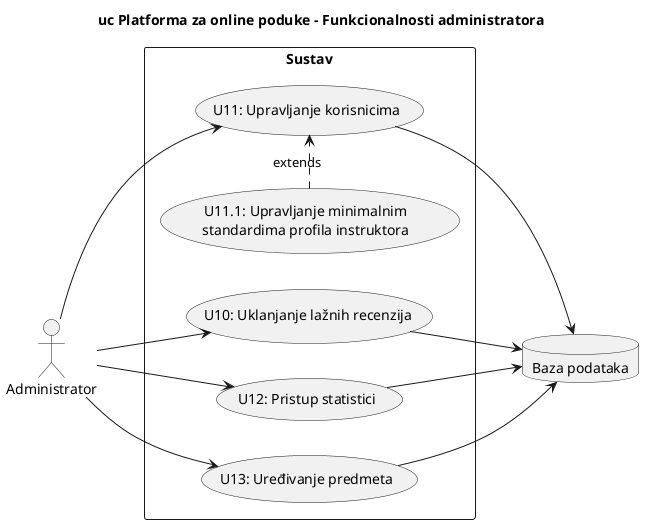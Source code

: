 @startuml dijagram31

title uc Platforma za online poduke - Funkcionalnosti administratora

left to right direction
together{
    :Administrator: as admin
}

together{
    database "Baza podataka" as bp
}

rectangle Sustav{
    usecase "U10: Uklanjanje lažnih recenzija" as u10
    admin --> u10
    u10 --> bp

    usecase "U11: Upravljanje korisnicima" as u11
    admin --> u11
    u11 --> bp

    usecase "U11.1: Upravljanje minimalnim\nstandardima profila instruktora" as u111
    u111 .right.> u11 : extends

    usecase "U12: Pristup statistici" as u12
    admin --> u12
    u12 --> bp

    usecase "U13: Uređivanje predmeta" as u13
    admin --> u13
    u13 --> bp


}

@enduml